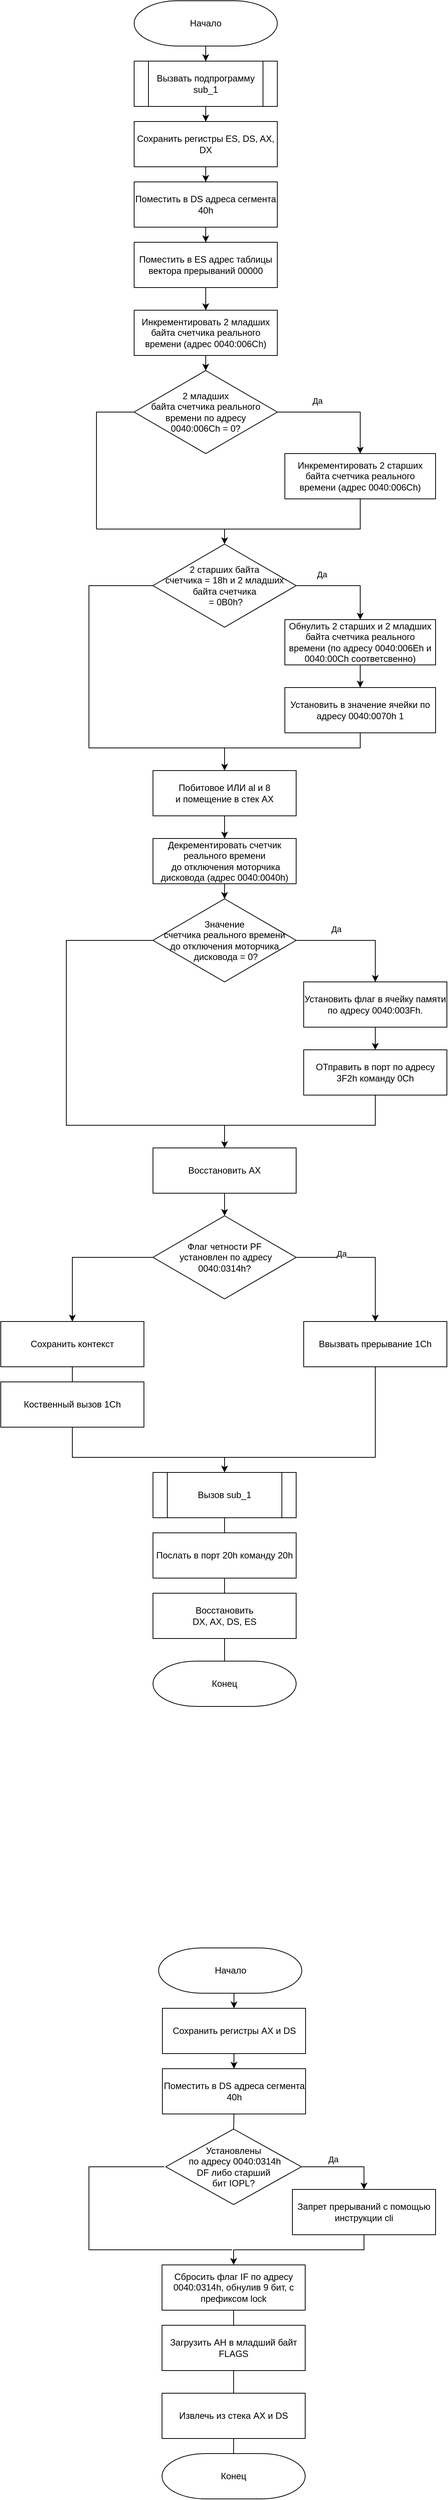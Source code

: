 <mxfile version="20.3.0" type="device"><diagram id="fYngIkv_1k9UD44MlV_V" name="Page-1"><mxGraphModel dx="1422" dy="868" grid="1" gridSize="10" guides="1" tooltips="1" connect="1" arrows="1" fold="1" page="1" pageScale="1" pageWidth="850" pageHeight="1100" math="0" shadow="0"><root><mxCell id="0"/><mxCell id="1" parent="0"/><mxCell id="P9aqzzIIjmorkexCd89F-17" style="edgeStyle=orthogonalEdgeStyle;rounded=0;orthogonalLoop=1;jettySize=auto;html=1;entryX=0.5;entryY=0;entryDx=0;entryDy=0;" parent="1" source="P9aqzzIIjmorkexCd89F-1" target="P9aqzzIIjmorkexCd89F-4" edge="1"><mxGeometry relative="1" as="geometry"/></mxCell><mxCell id="P9aqzzIIjmorkexCd89F-1" value="Начало" style="strokeWidth=1;html=1;shape=mxgraph.flowchart.terminator;whiteSpace=wrap;" parent="1" vertex="1"><mxGeometry x="320" y="40" width="190" height="60" as="geometry"/></mxCell><mxCell id="P9aqzzIIjmorkexCd89F-18" style="edgeStyle=orthogonalEdgeStyle;rounded=0;orthogonalLoop=1;jettySize=auto;html=1;entryX=0.5;entryY=0;entryDx=0;entryDy=0;" parent="1" source="P9aqzzIIjmorkexCd89F-4" target="P9aqzzIIjmorkexCd89F-5" edge="1"><mxGeometry relative="1" as="geometry"/></mxCell><mxCell id="P9aqzzIIjmorkexCd89F-4" value="Вызвать подпрограмму sub_1" style="shape=process;whiteSpace=wrap;html=1;backgroundOutline=1;" parent="1" vertex="1"><mxGeometry x="320" y="120" width="190" height="60" as="geometry"/></mxCell><mxCell id="P9aqzzIIjmorkexCd89F-19" style="edgeStyle=orthogonalEdgeStyle;rounded=0;orthogonalLoop=1;jettySize=auto;html=1;" parent="1" source="P9aqzzIIjmorkexCd89F-5" target="P9aqzzIIjmorkexCd89F-6" edge="1"><mxGeometry relative="1" as="geometry"/></mxCell><mxCell id="P9aqzzIIjmorkexCd89F-5" value="Сохранить регистры ES, DS, AX, DX" style="rounded=0;whiteSpace=wrap;html=1;" parent="1" vertex="1"><mxGeometry x="320" y="200" width="190" height="60" as="geometry"/></mxCell><mxCell id="P9aqzzIIjmorkexCd89F-20" style="edgeStyle=orthogonalEdgeStyle;rounded=0;orthogonalLoop=1;jettySize=auto;html=1;" parent="1" source="P9aqzzIIjmorkexCd89F-6" target="P9aqzzIIjmorkexCd89F-8" edge="1"><mxGeometry relative="1" as="geometry"/></mxCell><mxCell id="P9aqzzIIjmorkexCd89F-6" value="Поместить в DS адреса сегмента 40h" style="rounded=0;whiteSpace=wrap;html=1;" parent="1" vertex="1"><mxGeometry x="320" y="280" width="190" height="60" as="geometry"/></mxCell><mxCell id="P9aqzzIIjmorkexCd89F-21" style="edgeStyle=orthogonalEdgeStyle;rounded=0;orthogonalLoop=1;jettySize=auto;html=1;entryX=0.5;entryY=0;entryDx=0;entryDy=0;" parent="1" source="P9aqzzIIjmorkexCd89F-8" target="P9aqzzIIjmorkexCd89F-9" edge="1"><mxGeometry relative="1" as="geometry"/></mxCell><mxCell id="P9aqzzIIjmorkexCd89F-8" value="Поместить в ES адрес таблицы вектора прерываний 00000" style="rounded=0;whiteSpace=wrap;html=1;strokeWidth=1;" parent="1" vertex="1"><mxGeometry x="320" y="360" width="190" height="60" as="geometry"/></mxCell><mxCell id="P9aqzzIIjmorkexCd89F-22" style="edgeStyle=orthogonalEdgeStyle;rounded=0;orthogonalLoop=1;jettySize=auto;html=1;" parent="1" source="P9aqzzIIjmorkexCd89F-9" target="P9aqzzIIjmorkexCd89F-10" edge="1"><mxGeometry relative="1" as="geometry"/></mxCell><mxCell id="P9aqzzIIjmorkexCd89F-9" value="Инкрементировать 2 младших байта счетчика реального времени (адрес 0040:006Ch)" style="rounded=0;whiteSpace=wrap;html=1;strokeWidth=1;" parent="1" vertex="1"><mxGeometry x="320" y="450" width="190" height="60" as="geometry"/></mxCell><mxCell id="P9aqzzIIjmorkexCd89F-12" style="edgeStyle=orthogonalEdgeStyle;rounded=0;orthogonalLoop=1;jettySize=auto;html=1;" parent="1" source="P9aqzzIIjmorkexCd89F-10" target="P9aqzzIIjmorkexCd89F-11" edge="1"><mxGeometry relative="1" as="geometry"><Array as="points"><mxPoint x="620" y="585"/></Array></mxGeometry></mxCell><mxCell id="P9aqzzIIjmorkexCd89F-16" value="Да" style="edgeLabel;html=1;align=center;verticalAlign=middle;resizable=0;points=[];" parent="P9aqzzIIjmorkexCd89F-12" vertex="1" connectable="0"><mxGeometry x="-0.36" y="2" relative="1" as="geometry"><mxPoint y="-13" as="offset"/></mxGeometry></mxCell><mxCell id="P9aqzzIIjmorkexCd89F-10" value="2 младших&lt;br&gt;байта счетчика реального&lt;br&gt;времени по адресу&lt;br&gt;0040:006Ch = 0?" style="rhombus;whiteSpace=wrap;html=1;strokeWidth=1;" parent="1" vertex="1"><mxGeometry x="320" y="530" width="190" height="110" as="geometry"/></mxCell><mxCell id="P9aqzzIIjmorkexCd89F-11" value="Инкрементировать 2 старших байта счетчика реального времени&amp;nbsp;(адрес 0040:006Ch)" style="rounded=0;whiteSpace=wrap;html=1;strokeWidth=1;" parent="1" vertex="1"><mxGeometry x="520" y="640" width="200" height="60" as="geometry"/></mxCell><mxCell id="P9aqzzIIjmorkexCd89F-14" value="" style="endArrow=none;html=1;rounded=0;entryX=0;entryY=0.5;entryDx=0;entryDy=0;" parent="1" target="P9aqzzIIjmorkexCd89F-10" edge="1"><mxGeometry width="50" height="50" relative="1" as="geometry"><mxPoint x="270" y="740" as="sourcePoint"/><mxPoint x="520" y="550" as="targetPoint"/><Array as="points"><mxPoint x="270" y="585"/></Array></mxGeometry></mxCell><mxCell id="P9aqzzIIjmorkexCd89F-15" value="" style="endArrow=none;html=1;rounded=0;entryX=0.5;entryY=1;entryDx=0;entryDy=0;" parent="1" target="P9aqzzIIjmorkexCd89F-11" edge="1"><mxGeometry width="50" height="50" relative="1" as="geometry"><mxPoint x="270" y="740" as="sourcePoint"/><mxPoint x="520" y="550" as="targetPoint"/><Array as="points"><mxPoint x="620" y="740"/></Array></mxGeometry></mxCell><mxCell id="P9aqzzIIjmorkexCd89F-23" value="" style="endArrow=classic;html=1;rounded=0;" parent="1" edge="1"><mxGeometry width="50" height="50" relative="1" as="geometry"><mxPoint x="440" y="740" as="sourcePoint"/><mxPoint x="440" y="760" as="targetPoint"/></mxGeometry></mxCell><mxCell id="P9aqzzIIjmorkexCd89F-27" style="edgeStyle=orthogonalEdgeStyle;rounded=0;orthogonalLoop=1;jettySize=auto;html=1;" parent="1" source="P9aqzzIIjmorkexCd89F-24" target="P9aqzzIIjmorkexCd89F-25" edge="1"><mxGeometry relative="1" as="geometry"><Array as="points"><mxPoint x="620" y="815"/></Array></mxGeometry></mxCell><mxCell id="P9aqzzIIjmorkexCd89F-122" value="Да" style="edgeLabel;html=1;align=center;verticalAlign=middle;resizable=0;points=[];" parent="P9aqzzIIjmorkexCd89F-27" vertex="1" connectable="0"><mxGeometry x="-0.695" y="-3" relative="1" as="geometry"><mxPoint x="14" y="-18" as="offset"/></mxGeometry></mxCell><mxCell id="P9aqzzIIjmorkexCd89F-24" value="2 старших байта&lt;br&gt;счетчика = 18h и 2 младших&lt;br&gt;байта счетчика&lt;br&gt;&amp;nbsp;= 0B0h?" style="rhombus;whiteSpace=wrap;html=1;strokeWidth=1;" parent="1" vertex="1"><mxGeometry x="345" y="760" width="190" height="110" as="geometry"/></mxCell><mxCell id="P9aqzzIIjmorkexCd89F-28" style="edgeStyle=orthogonalEdgeStyle;rounded=0;orthogonalLoop=1;jettySize=auto;html=1;entryX=0.5;entryY=0;entryDx=0;entryDy=0;" parent="1" source="P9aqzzIIjmorkexCd89F-25" target="P9aqzzIIjmorkexCd89F-26" edge="1"><mxGeometry relative="1" as="geometry"/></mxCell><mxCell id="P9aqzzIIjmorkexCd89F-25" value="Обнулить 2 старших и 2 младших байта счетчика реального времени&amp;nbsp;(по адресу 0040:006Eh и 0040:00Ch соответсвенно)" style="rounded=0;whiteSpace=wrap;html=1;strokeWidth=1;" parent="1" vertex="1"><mxGeometry x="520" y="860" width="200" height="60" as="geometry"/></mxCell><mxCell id="P9aqzzIIjmorkexCd89F-26" value="Установить в значение ячейки по адресу 0040:0070h 1" style="rounded=0;whiteSpace=wrap;html=1;strokeWidth=1;" parent="1" vertex="1"><mxGeometry x="520" y="950" width="200" height="60" as="geometry"/></mxCell><mxCell id="P9aqzzIIjmorkexCd89F-29" value="" style="endArrow=none;html=1;rounded=0;exitX=0;exitY=0.5;exitDx=0;exitDy=0;entryX=0.5;entryY=1;entryDx=0;entryDy=0;" parent="1" source="P9aqzzIIjmorkexCd89F-24" target="P9aqzzIIjmorkexCd89F-26" edge="1"><mxGeometry width="50" height="50" relative="1" as="geometry"><mxPoint x="470" y="1010" as="sourcePoint"/><mxPoint x="520" y="960" as="targetPoint"/><Array as="points"><mxPoint x="260" y="815"/><mxPoint x="260" y="1030"/><mxPoint x="620" y="1030"/></Array></mxGeometry></mxCell><mxCell id="P9aqzzIIjmorkexCd89F-33" style="edgeStyle=orthogonalEdgeStyle;rounded=0;orthogonalLoop=1;jettySize=auto;html=1;entryX=0.5;entryY=0;entryDx=0;entryDy=0;" parent="1" source="P9aqzzIIjmorkexCd89F-30" target="P9aqzzIIjmorkexCd89F-32" edge="1"><mxGeometry relative="1" as="geometry"/></mxCell><mxCell id="P9aqzzIIjmorkexCd89F-30" value="Побитовое ИЛИ al и 8&lt;br&gt;и помещение в стек AX" style="rounded=0;whiteSpace=wrap;html=1;strokeWidth=1;" parent="1" vertex="1"><mxGeometry x="345" y="1060" width="190" height="60" as="geometry"/></mxCell><mxCell id="P9aqzzIIjmorkexCd89F-31" value="" style="endArrow=classic;html=1;rounded=0;entryX=0.5;entryY=0;entryDx=0;entryDy=0;" parent="1" target="P9aqzzIIjmorkexCd89F-30" edge="1"><mxGeometry width="50" height="50" relative="1" as="geometry"><mxPoint x="440" y="1030" as="sourcePoint"/><mxPoint x="520" y="950" as="targetPoint"/></mxGeometry></mxCell><mxCell id="P9aqzzIIjmorkexCd89F-35" style="edgeStyle=orthogonalEdgeStyle;rounded=0;orthogonalLoop=1;jettySize=auto;html=1;" parent="1" source="P9aqzzIIjmorkexCd89F-32" target="P9aqzzIIjmorkexCd89F-34" edge="1"><mxGeometry relative="1" as="geometry"/></mxCell><mxCell id="P9aqzzIIjmorkexCd89F-32" value="Декрементировать счетчик реального времени&lt;br&gt;&amp;nbsp;до отключения моторчика дисковода (адрес 0040:0040h)" style="rounded=0;whiteSpace=wrap;html=1;strokeWidth=1;" parent="1" vertex="1"><mxGeometry x="345" y="1150" width="190" height="60" as="geometry"/></mxCell><mxCell id="P9aqzzIIjmorkexCd89F-38" style="edgeStyle=orthogonalEdgeStyle;rounded=0;orthogonalLoop=1;jettySize=auto;html=1;" parent="1" source="P9aqzzIIjmorkexCd89F-34" target="P9aqzzIIjmorkexCd89F-36" edge="1"><mxGeometry relative="1" as="geometry"><Array as="points"><mxPoint x="640" y="1285"/></Array></mxGeometry></mxCell><mxCell id="P9aqzzIIjmorkexCd89F-123" value="Да" style="edgeLabel;html=1;align=center;verticalAlign=middle;resizable=0;points=[];" parent="P9aqzzIIjmorkexCd89F-38" vertex="1" connectable="0"><mxGeometry x="-0.641" y="-1" relative="1" as="geometry"><mxPoint x="24" y="-16" as="offset"/></mxGeometry></mxCell><mxCell id="P9aqzzIIjmorkexCd89F-34" value="Значение &lt;br&gt;счетчика реального времени&lt;br&gt;до отключения моторчика&lt;br&gt;&amp;nbsp;дисковода = 0?" style="rhombus;whiteSpace=wrap;html=1;strokeWidth=1;" parent="1" vertex="1"><mxGeometry x="345" y="1230" width="190" height="110" as="geometry"/></mxCell><mxCell id="P9aqzzIIjmorkexCd89F-40" style="edgeStyle=orthogonalEdgeStyle;rounded=0;orthogonalLoop=1;jettySize=auto;html=1;entryX=0.5;entryY=0;entryDx=0;entryDy=0;" parent="1" source="P9aqzzIIjmorkexCd89F-36" target="P9aqzzIIjmorkexCd89F-37" edge="1"><mxGeometry relative="1" as="geometry"/></mxCell><mxCell id="P9aqzzIIjmorkexCd89F-36" value="Установить флаг в ячейку памяти по адресу 0040:003Fh." style="rounded=0;whiteSpace=wrap;html=1;strokeWidth=1;" parent="1" vertex="1"><mxGeometry x="545" y="1340" width="190" height="60" as="geometry"/></mxCell><mxCell id="P9aqzzIIjmorkexCd89F-37" value="ОТправить в порт по адресу 3F2h команду 0Ch" style="rounded=0;whiteSpace=wrap;html=1;strokeWidth=1;" parent="1" vertex="1"><mxGeometry x="545" y="1430" width="190" height="60" as="geometry"/></mxCell><mxCell id="P9aqzzIIjmorkexCd89F-39" value="" style="endArrow=none;html=1;rounded=0;entryX=0;entryY=0.5;entryDx=0;entryDy=0;exitX=0.5;exitY=1;exitDx=0;exitDy=0;" parent="1" source="P9aqzzIIjmorkexCd89F-37" target="P9aqzzIIjmorkexCd89F-34" edge="1"><mxGeometry width="50" height="50" relative="1" as="geometry"><mxPoint x="400" y="1490" as="sourcePoint"/><mxPoint x="450" y="1440" as="targetPoint"/><Array as="points"><mxPoint x="640" y="1530"/><mxPoint x="230" y="1530"/><mxPoint x="230" y="1285"/></Array></mxGeometry></mxCell><mxCell id="P9aqzzIIjmorkexCd89F-41" value="" style="endArrow=classic;html=1;rounded=0;" parent="1" edge="1"><mxGeometry width="50" height="50" relative="1" as="geometry"><mxPoint x="440" y="1530" as="sourcePoint"/><mxPoint x="440" y="1560" as="targetPoint"/></mxGeometry></mxCell><mxCell id="P9aqzzIIjmorkexCd89F-44" style="edgeStyle=orthogonalEdgeStyle;rounded=0;orthogonalLoop=1;jettySize=auto;html=1;" parent="1" source="P9aqzzIIjmorkexCd89F-42" target="P9aqzzIIjmorkexCd89F-43" edge="1"><mxGeometry relative="1" as="geometry"/></mxCell><mxCell id="P9aqzzIIjmorkexCd89F-42" value="Восстановить AX" style="rounded=0;whiteSpace=wrap;html=1;strokeWidth=1;" parent="1" vertex="1"><mxGeometry x="345" y="1560" width="190" height="60" as="geometry"/></mxCell><mxCell id="P9aqzzIIjmorkexCd89F-46" style="edgeStyle=orthogonalEdgeStyle;rounded=0;orthogonalLoop=1;jettySize=auto;html=1;entryX=0.5;entryY=0;entryDx=0;entryDy=0;" parent="1" source="P9aqzzIIjmorkexCd89F-43" target="P9aqzzIIjmorkexCd89F-45" edge="1"><mxGeometry relative="1" as="geometry"><Array as="points"><mxPoint x="640" y="1705"/></Array></mxGeometry></mxCell><mxCell id="P9aqzzIIjmorkexCd89F-124" value="Да" style="edgeLabel;html=1;align=center;verticalAlign=middle;resizable=0;points=[];" parent="P9aqzzIIjmorkexCd89F-46" vertex="1" connectable="0"><mxGeometry x="-0.37" y="-2" relative="1" as="geometry"><mxPoint y="-7" as="offset"/></mxGeometry></mxCell><mxCell id="P9aqzzIIjmorkexCd89F-51" style="edgeStyle=orthogonalEdgeStyle;rounded=0;orthogonalLoop=1;jettySize=auto;html=1;exitX=0;exitY=0.5;exitDx=0;exitDy=0;entryX=0.5;entryY=0;entryDx=0;entryDy=0;" parent="1" source="P9aqzzIIjmorkexCd89F-43" target="P9aqzzIIjmorkexCd89F-47" edge="1"><mxGeometry relative="1" as="geometry"/></mxCell><mxCell id="P9aqzzIIjmorkexCd89F-43" value="Флаг четности PF&lt;br&gt;&amp;nbsp;установлен по адресу&lt;br&gt;0040:0314h?" style="rhombus;whiteSpace=wrap;html=1;strokeWidth=1;" parent="1" vertex="1"><mxGeometry x="345" y="1650" width="190" height="110" as="geometry"/></mxCell><mxCell id="P9aqzzIIjmorkexCd89F-45" value="Ввызвать прерывание 1Ch" style="rounded=0;whiteSpace=wrap;html=1;strokeWidth=1;" parent="1" vertex="1"><mxGeometry x="545" y="1790" width="190" height="60" as="geometry"/></mxCell><mxCell id="P9aqzzIIjmorkexCd89F-47" value="Сохранить контекст" style="rounded=0;whiteSpace=wrap;html=1;strokeWidth=1;" parent="1" vertex="1"><mxGeometry x="143" y="1790" width="190" height="60" as="geometry"/></mxCell><mxCell id="P9aqzzIIjmorkexCd89F-50" value="Коственный вызов 1Ch" style="rounded=0;whiteSpace=wrap;html=1;strokeWidth=1;" parent="1" vertex="1"><mxGeometry x="143" y="1870" width="190" height="60" as="geometry"/></mxCell><mxCell id="P9aqzzIIjmorkexCd89F-52" value="" style="endArrow=none;html=1;rounded=0;exitX=0.5;exitY=1;exitDx=0;exitDy=0;entryX=0.5;entryY=0;entryDx=0;entryDy=0;" parent="1" source="P9aqzzIIjmorkexCd89F-47" edge="1"><mxGeometry width="50" height="50" relative="1" as="geometry"><mxPoint x="370" y="1940" as="sourcePoint"/><mxPoint x="238" y="1870" as="targetPoint"/></mxGeometry></mxCell><mxCell id="P9aqzzIIjmorkexCd89F-56" value="" style="endArrow=none;html=1;rounded=0;entryX=0.5;entryY=1;entryDx=0;entryDy=0;exitX=0.5;exitY=1;exitDx=0;exitDy=0;" parent="1" source="P9aqzzIIjmorkexCd89F-50" target="P9aqzzIIjmorkexCd89F-45" edge="1"><mxGeometry width="50" height="50" relative="1" as="geometry"><mxPoint x="370" y="2020" as="sourcePoint"/><mxPoint x="420" y="1970" as="targetPoint"/><Array as="points"><mxPoint x="238" y="1970"/><mxPoint x="640" y="1970"/></Array></mxGeometry></mxCell><mxCell id="P9aqzzIIjmorkexCd89F-57" value="Вызов sub_1" style="shape=process;whiteSpace=wrap;html=1;backgroundOutline=1;strokeWidth=1;" parent="1" vertex="1"><mxGeometry x="345" y="1990" width="190" height="60" as="geometry"/></mxCell><mxCell id="P9aqzzIIjmorkexCd89F-58" value="Послать в порт 20h команду 20h" style="rounded=0;whiteSpace=wrap;html=1;strokeWidth=1;" parent="1" vertex="1"><mxGeometry x="345" y="2070" width="190" height="60" as="geometry"/></mxCell><mxCell id="P9aqzzIIjmorkexCd89F-59" value="Восстановить&lt;br&gt;DX, AX, DS, ES" style="rounded=0;whiteSpace=wrap;html=1;strokeWidth=1;" parent="1" vertex="1"><mxGeometry x="345" y="2150" width="190" height="60" as="geometry"/></mxCell><mxCell id="P9aqzzIIjmorkexCd89F-60" value="" style="endArrow=classic;html=1;rounded=0;entryX=0.5;entryY=0;entryDx=0;entryDy=0;" parent="1" target="P9aqzzIIjmorkexCd89F-57" edge="1"><mxGeometry width="50" height="50" relative="1" as="geometry"><mxPoint x="440" y="1970" as="sourcePoint"/><mxPoint x="570" y="2040" as="targetPoint"/></mxGeometry></mxCell><mxCell id="P9aqzzIIjmorkexCd89F-62" value="" style="endArrow=none;html=1;rounded=0;exitX=0.5;exitY=1;exitDx=0;exitDy=0;entryX=0.5;entryY=0;entryDx=0;entryDy=0;" parent="1" source="P9aqzzIIjmorkexCd89F-57" target="P9aqzzIIjmorkexCd89F-58" edge="1"><mxGeometry width="50" height="50" relative="1" as="geometry"><mxPoint x="464.5" y="2050" as="sourcePoint"/><mxPoint x="464.5" y="2070" as="targetPoint"/></mxGeometry></mxCell><mxCell id="P9aqzzIIjmorkexCd89F-63" value="" style="endArrow=none;html=1;rounded=0;exitX=0.5;exitY=1;exitDx=0;exitDy=0;entryX=0.5;entryY=0;entryDx=0;entryDy=0;" parent="1" source="P9aqzzIIjmorkexCd89F-58" target="P9aqzzIIjmorkexCd89F-59" edge="1"><mxGeometry width="50" height="50" relative="1" as="geometry"><mxPoint x="464.5" y="2130" as="sourcePoint"/><mxPoint x="464.5" y="2150" as="targetPoint"/></mxGeometry></mxCell><mxCell id="P9aqzzIIjmorkexCd89F-65" value="" style="endArrow=none;html=1;rounded=0;exitX=0.5;exitY=1;exitDx=0;exitDy=0;entryX=0.5;entryY=0;entryDx=0;entryDy=0;entryPerimeter=0;" parent="1" source="P9aqzzIIjmorkexCd89F-59" target="P9aqzzIIjmorkexCd89F-194" edge="1"><mxGeometry width="50" height="50" relative="1" as="geometry"><mxPoint x="464.5" y="2390" as="sourcePoint"/><mxPoint x="440" y="2410" as="targetPoint"/></mxGeometry></mxCell><mxCell id="P9aqzzIIjmorkexCd89F-192" value="" style="endArrow=none;html=1;rounded=0;exitX=0.5;exitY=1;exitDx=0;exitDy=0;entryX=0.5;entryY=0;entryDx=0;entryDy=0;" parent="1" edge="1"><mxGeometry width="50" height="50" relative="1" as="geometry"><mxPoint x="440" y="2220" as="sourcePoint"/><mxPoint x="440" y="2240" as="targetPoint"/></mxGeometry></mxCell><mxCell id="P9aqzzIIjmorkexCd89F-194" value="Конец" style="strokeWidth=1;html=1;shape=mxgraph.flowchart.terminator;whiteSpace=wrap;" parent="1" vertex="1"><mxGeometry x="345" y="2240" width="190" height="60" as="geometry"/></mxCell><mxCell id="P9aqzzIIjmorkexCd89F-196" value="Начало" style="strokeWidth=1;html=1;shape=mxgraph.flowchart.terminator;whiteSpace=wrap;" parent="1" vertex="1"><mxGeometry x="352.5" y="2620" width="190" height="60" as="geometry"/></mxCell><mxCell id="P9aqzzIIjmorkexCd89F-197" style="edgeStyle=orthogonalEdgeStyle;rounded=0;orthogonalLoop=1;jettySize=auto;html=1;entryX=0.5;entryY=0;entryDx=0;entryDy=0;" parent="1" target="P9aqzzIIjmorkexCd89F-200" edge="1"><mxGeometry relative="1" as="geometry"><mxPoint x="477.5" y="2680" as="sourcePoint"/></mxGeometry></mxCell><mxCell id="P9aqzzIIjmorkexCd89F-199" style="edgeStyle=orthogonalEdgeStyle;rounded=0;orthogonalLoop=1;jettySize=auto;html=1;" parent="1" source="P9aqzzIIjmorkexCd89F-200" target="P9aqzzIIjmorkexCd89F-201" edge="1"><mxGeometry relative="1" as="geometry"/></mxCell><mxCell id="P9aqzzIIjmorkexCd89F-200" value="Сохранить регистры AX и DS" style="rounded=0;whiteSpace=wrap;html=1;" parent="1" vertex="1"><mxGeometry x="357.5" y="2700" width="190" height="60" as="geometry"/></mxCell><mxCell id="P9aqzzIIjmorkexCd89F-201" value="Поместить в DS адреса сегмента 40h" style="rounded=0;whiteSpace=wrap;html=1;" parent="1" vertex="1"><mxGeometry x="357.5" y="2780" width="190" height="60" as="geometry"/></mxCell><mxCell id="P9aqzzIIjmorkexCd89F-205" style="edgeStyle=orthogonalEdgeStyle;rounded=0;orthogonalLoop=1;jettySize=auto;html=1;entryX=0.5;entryY=0;entryDx=0;entryDy=0;" parent="1" source="P9aqzzIIjmorkexCd89F-202" target="P9aqzzIIjmorkexCd89F-204" edge="1"><mxGeometry relative="1" as="geometry"><Array as="points"><mxPoint x="625" y="2910"/></Array></mxGeometry></mxCell><mxCell id="P9aqzzIIjmorkexCd89F-207" value="Да" style="edgeLabel;html=1;align=center;verticalAlign=middle;resizable=0;points=[];" parent="P9aqzzIIjmorkexCd89F-205" vertex="1" connectable="0"><mxGeometry x="-0.018" relative="1" as="geometry"><mxPoint x="-14" y="-10" as="offset"/></mxGeometry></mxCell><mxCell id="P9aqzzIIjmorkexCd89F-202" value="Установлены&lt;br&gt;&amp;nbsp;по адресу 0040:0314h&lt;br&gt;DF либо старший &lt;br&gt;бит IOPL?" style="rhombus;whiteSpace=wrap;html=1;" parent="1" vertex="1"><mxGeometry x="362" y="2860" width="180" height="100" as="geometry"/></mxCell><mxCell id="P9aqzzIIjmorkexCd89F-203" value="Сбросить флаг IF по адресу 0040:0314h, обнулив 9 бит, с префиксом lock" style="rounded=0;whiteSpace=wrap;html=1;" parent="1" vertex="1"><mxGeometry x="357" y="3040" width="190" height="60" as="geometry"/></mxCell><mxCell id="JBvyMtqKWJbh8irKtBqU-9" style="edgeStyle=orthogonalEdgeStyle;rounded=0;orthogonalLoop=1;jettySize=auto;html=1;entryX=0.5;entryY=0;entryDx=0;entryDy=0;" edge="1" parent="1" source="P9aqzzIIjmorkexCd89F-204" target="P9aqzzIIjmorkexCd89F-203"><mxGeometry relative="1" as="geometry"/></mxCell><mxCell id="P9aqzzIIjmorkexCd89F-204" value="Запрет прерываний с помощью инструкции cli" style="rounded=0;whiteSpace=wrap;html=1;" parent="1" vertex="1"><mxGeometry x="530" y="2940" width="190" height="60" as="geometry"/></mxCell><mxCell id="P9aqzzIIjmorkexCd89F-208" value="" style="endArrow=none;html=1;rounded=0;exitX=0.5;exitY=1;exitDx=0;exitDy=0;entryX=0.5;entryY=0;entryDx=0;entryDy=0;" parent="1" source="P9aqzzIIjmorkexCd89F-201" target="P9aqzzIIjmorkexCd89F-202" edge="1"><mxGeometry width="50" height="50" relative="1" as="geometry"><mxPoint x="540" y="2940" as="sourcePoint"/><mxPoint x="590" y="2890" as="targetPoint"/></mxGeometry></mxCell><mxCell id="P9aqzzIIjmorkexCd89F-212" value="Загрузить AH в младший байт FLAGS" style="rounded=0;whiteSpace=wrap;html=1;" parent="1" vertex="1"><mxGeometry x="357" y="3120" width="190" height="60" as="geometry"/></mxCell><mxCell id="P9aqzzIIjmorkexCd89F-213" value="Извлечь из стека AX и DS" style="rounded=0;whiteSpace=wrap;html=1;" parent="1" vertex="1"><mxGeometry x="357" y="3210" width="190" height="60" as="geometry"/></mxCell><mxCell id="P9aqzzIIjmorkexCd89F-217" value="" style="endArrow=none;html=1;rounded=0;exitX=0.5;exitY=1;exitDx=0;exitDy=0;entryX=0.5;entryY=0;entryDx=0;entryDy=0;entryPerimeter=0;" parent="1" edge="1" target="P9aqzzIIjmorkexCd89F-218" source="P9aqzzIIjmorkexCd89F-213"><mxGeometry width="50" height="50" relative="1" as="geometry"><mxPoint x="446.5" y="3270" as="sourcePoint"/><mxPoint x="446.5" y="3290" as="targetPoint"/></mxGeometry></mxCell><mxCell id="P9aqzzIIjmorkexCd89F-218" value="Конец" style="strokeWidth=1;html=1;shape=mxgraph.flowchart.terminator;whiteSpace=wrap;" parent="1" vertex="1"><mxGeometry x="357" y="3290" width="190" height="60" as="geometry"/></mxCell><mxCell id="JBvyMtqKWJbh8irKtBqU-3" value="" style="endArrow=none;html=1;rounded=0;exitX=0.5;exitY=1;exitDx=0;exitDy=0;entryX=0.5;entryY=0;entryDx=0;entryDy=0;" edge="1" parent="1" source="P9aqzzIIjmorkexCd89F-203" target="P9aqzzIIjmorkexCd89F-212"><mxGeometry width="50" height="50" relative="1" as="geometry"><mxPoint x="582" y="2980" as="sourcePoint"/><mxPoint x="632" y="2930" as="targetPoint"/></mxGeometry></mxCell><mxCell id="JBvyMtqKWJbh8irKtBqU-8" value="" style="endArrow=none;html=1;rounded=0;exitX=0.5;exitY=1;exitDx=0;exitDy=0;entryX=0.5;entryY=0;entryDx=0;entryDy=0;" edge="1" parent="1" source="P9aqzzIIjmorkexCd89F-212" target="P9aqzzIIjmorkexCd89F-213"><mxGeometry width="50" height="50" relative="1" as="geometry"><mxPoint x="395" y="3040" as="sourcePoint"/><mxPoint x="445" y="2990" as="targetPoint"/></mxGeometry></mxCell><mxCell id="JBvyMtqKWJbh8irKtBqU-10" value="" style="endArrow=none;html=1;rounded=0;" edge="1" parent="1"><mxGeometry width="50" height="50" relative="1" as="geometry"><mxPoint x="360" y="2910" as="sourcePoint"/><mxPoint x="450" y="3020" as="targetPoint"/><Array as="points"><mxPoint x="260" y="2910"/><mxPoint x="260" y="3020"/></Array></mxGeometry></mxCell></root></mxGraphModel></diagram></mxfile>